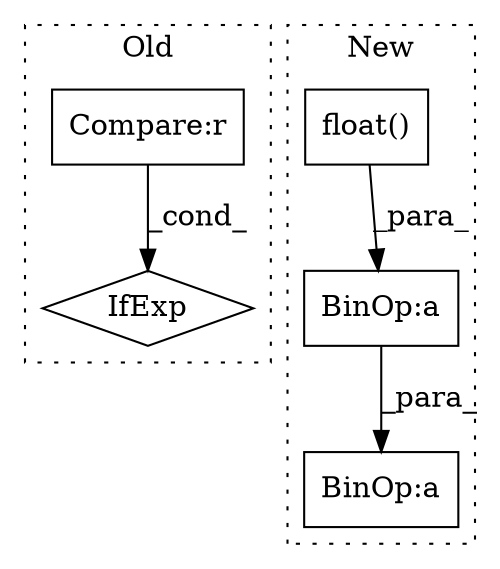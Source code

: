 digraph G {
subgraph cluster0 {
1 [label="IfExp" a="51" s="41984,42004" l="4,6" shape="diamond"];
5 [label="Compare:r" a="40" s="41988" l="16" shape="box"];
label = "Old";
style="dotted";
}
subgraph cluster1 {
2 [label="float()" a="75" s="40827" l="42" shape="box"];
3 [label="BinOp:a" a="82" s="42962" l="3" shape="box"];
4 [label="BinOp:a" a="82" s="42604" l="3" shape="box"];
label = "New";
style="dotted";
}
2 -> 4 [label="_para_"];
4 -> 3 [label="_para_"];
5 -> 1 [label="_cond_"];
}